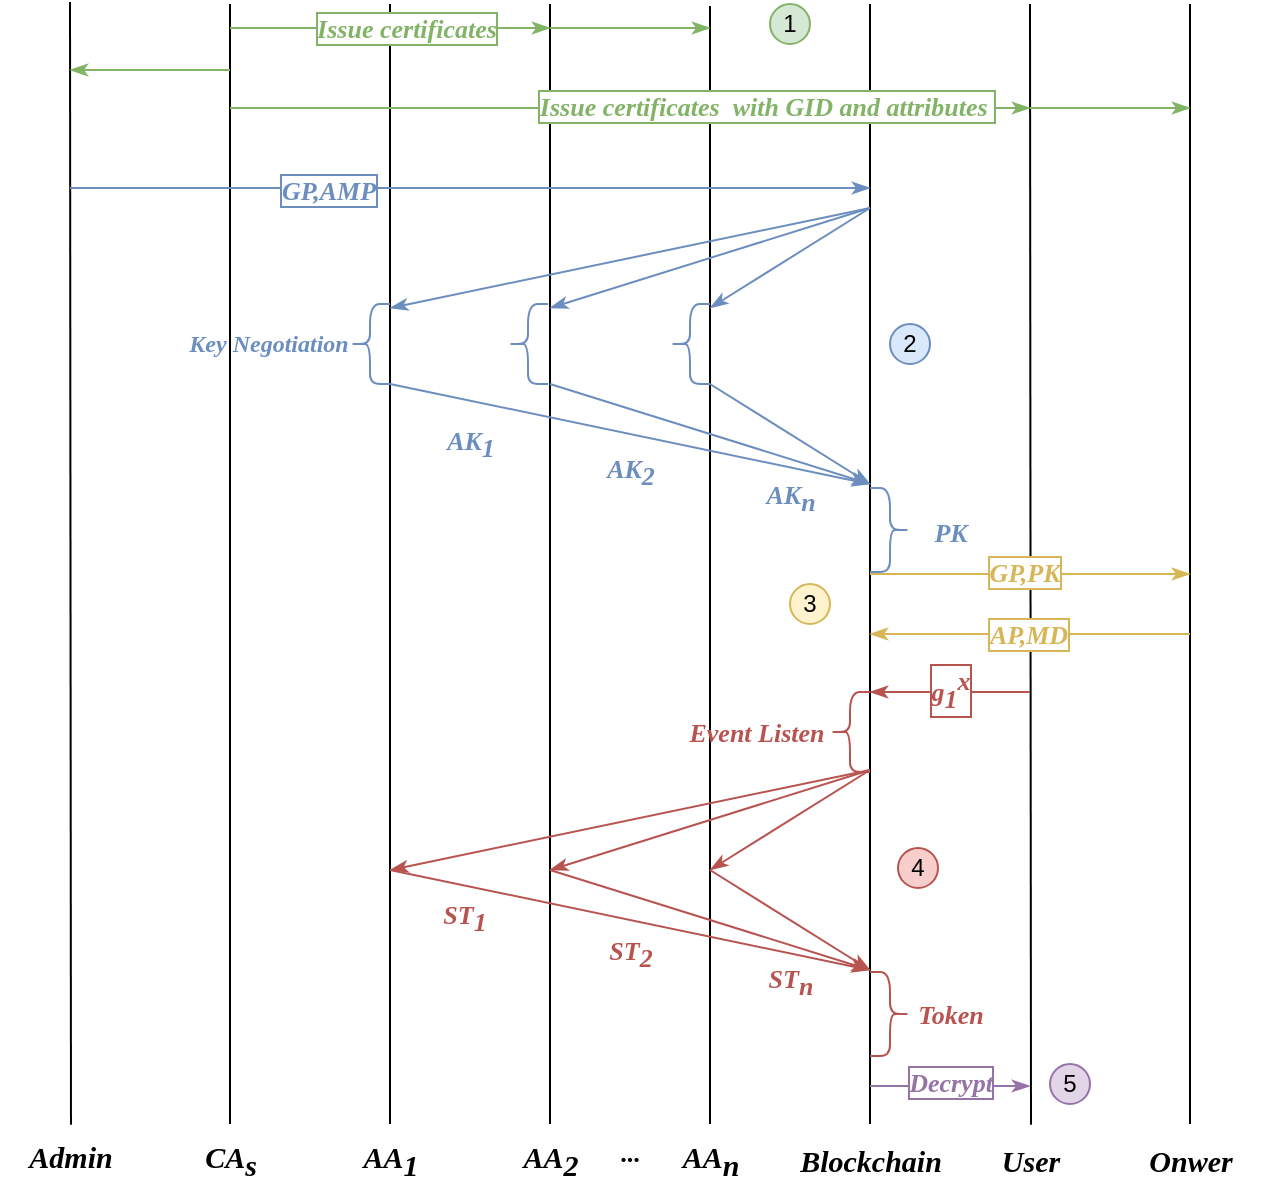 <mxfile version="21.6.8" type="github">
  <diagram name="第 1 页" id="uIp9_sblfixBUAIgZwkg">
    <mxGraphModel dx="739" dy="508" grid="1" gridSize="10" guides="1" tooltips="1" connect="1" arrows="1" fold="1" page="1" pageScale="1" pageWidth="827" pageHeight="1169" math="0" shadow="0">
      <root>
        <mxCell id="0" />
        <mxCell id="1" parent="0" />
        <mxCell id="2YJbEfZzeCw0bkBX_K2v-1" value="" style="endArrow=none;html=1;rounded=0;jumpStyle=sharp;endFill=0;fontFamily=Times New Roman;fontStyle=3;fontSize=13;" edge="1" parent="1">
          <mxGeometry width="50" height="50" relative="1" as="geometry">
            <mxPoint x="120" y="340" as="sourcePoint" />
            <mxPoint x="120" y="900" as="targetPoint" />
          </mxGeometry>
        </mxCell>
        <mxCell id="2YJbEfZzeCw0bkBX_K2v-4" value="" style="endArrow=none;html=1;rounded=0;jumpStyle=sharp;endFill=0;fontFamily=Times New Roman;fontStyle=3;fontSize=13;" edge="1" parent="1">
          <mxGeometry width="50" height="50" relative="1" as="geometry">
            <mxPoint x="360" y="341" as="sourcePoint" />
            <mxPoint x="360" y="900" as="targetPoint" />
          </mxGeometry>
        </mxCell>
        <mxCell id="2YJbEfZzeCw0bkBX_K2v-2" value="" style="endArrow=none;html=1;rounded=0;jumpStyle=sharp;endFill=0;fontFamily=Times New Roman;fontStyle=3;entryX=0.507;entryY=-0.02;entryDx=0;entryDy=0;entryPerimeter=0;fontSize=13;strokeWidth=1;" edge="1" parent="1" target="2YJbEfZzeCw0bkBX_K2v-33">
          <mxGeometry width="50" height="50" relative="1" as="geometry">
            <mxPoint x="40" y="339" as="sourcePoint" />
            <mxPoint x="40" y="880" as="targetPoint" />
          </mxGeometry>
        </mxCell>
        <mxCell id="2YJbEfZzeCw0bkBX_K2v-3" value="" style="endArrow=none;html=1;rounded=0;jumpStyle=sharp;endFill=0;fontFamily=Times New Roman;fontStyle=3;fontSize=13;" edge="1" parent="1">
          <mxGeometry width="50" height="50" relative="1" as="geometry">
            <mxPoint x="280" y="340" as="sourcePoint" />
            <mxPoint x="280" y="900" as="targetPoint" />
          </mxGeometry>
        </mxCell>
        <mxCell id="2YJbEfZzeCw0bkBX_K2v-5" value="" style="endArrow=none;html=1;rounded=0;jumpStyle=sharp;endFill=0;fontFamily=Times New Roman;fontStyle=3;fontSize=13;" edge="1" parent="1">
          <mxGeometry width="50" height="50" relative="1" as="geometry">
            <mxPoint x="200" y="340" as="sourcePoint" />
            <mxPoint x="200" y="900" as="targetPoint" />
          </mxGeometry>
        </mxCell>
        <mxCell id="2YJbEfZzeCw0bkBX_K2v-6" value="" style="endArrow=none;html=1;rounded=0;jumpStyle=sharp;endFill=0;fontFamily=Times New Roman;fontStyle=3;fontSize=13;" edge="1" parent="1">
          <mxGeometry width="50" height="50" relative="1" as="geometry">
            <mxPoint x="440" y="340" as="sourcePoint" />
            <mxPoint x="440" y="900" as="targetPoint" />
          </mxGeometry>
        </mxCell>
        <mxCell id="2YJbEfZzeCw0bkBX_K2v-7" value="" style="endArrow=none;html=1;rounded=0;jumpStyle=sharp;endFill=0;fontFamily=Times New Roman;fontStyle=3;fontSize=13;" edge="1" parent="1">
          <mxGeometry width="50" height="50" relative="1" as="geometry">
            <mxPoint x="600" y="340" as="sourcePoint" />
            <mxPoint x="600" y="900" as="targetPoint" />
          </mxGeometry>
        </mxCell>
        <mxCell id="2YJbEfZzeCw0bkBX_K2v-8" value="" style="endArrow=none;html=1;rounded=0;jumpStyle=sharp;endFill=0;fontFamily=Times New Roman;fontStyle=3;entryX=0.51;entryY=-0.087;entryDx=0;entryDy=0;entryPerimeter=0;fontSize=13;" edge="1" parent="1" target="2YJbEfZzeCw0bkBX_K2v-42">
          <mxGeometry width="50" height="50" relative="1" as="geometry">
            <mxPoint x="520" y="340" as="sourcePoint" />
            <mxPoint x="520" y="880" as="targetPoint" />
          </mxGeometry>
        </mxCell>
        <mxCell id="2YJbEfZzeCw0bkBX_K2v-10" value="" style="endArrow=classicThin;html=1;rounded=0;endFill=1;fontFamily=Times New Roman;fontStyle=3;fillColor=#d5e8d4;strokeColor=#82b366;fontSize=13;" edge="1" parent="1">
          <mxGeometry width="50" height="50" relative="1" as="geometry">
            <mxPoint x="120" y="352" as="sourcePoint" />
            <mxPoint x="280" y="352" as="targetPoint" />
          </mxGeometry>
        </mxCell>
        <mxCell id="2YJbEfZzeCw0bkBX_K2v-45" value="Issue certificates" style="edgeLabel;html=1;align=center;verticalAlign=middle;resizable=0;points=[];fontFamily=Times New Roman;fontStyle=3;fontColor=#82B366;fontSize=13;labelBorderColor=#82B366;" vertex="1" connectable="0" parent="2YJbEfZzeCw0bkBX_K2v-10">
          <mxGeometry x="-0.087" y="-2" relative="1" as="geometry">
            <mxPoint x="15" y="-2" as="offset" />
          </mxGeometry>
        </mxCell>
        <mxCell id="2YJbEfZzeCw0bkBX_K2v-11" value="" style="endArrow=classicThin;html=1;rounded=0;endFill=1;fontFamily=Times New Roman;fontStyle=3;fillColor=#d5e8d4;strokeColor=#82b366;fontSize=13;" edge="1" parent="1">
          <mxGeometry width="50" height="50" relative="1" as="geometry">
            <mxPoint x="280" y="352" as="sourcePoint" />
            <mxPoint x="360" y="352" as="targetPoint" />
          </mxGeometry>
        </mxCell>
        <mxCell id="2YJbEfZzeCw0bkBX_K2v-12" value="" style="endArrow=classicThin;html=1;rounded=0;endFill=1;fontFamily=Times New Roman;fontStyle=3;fillColor=#d5e8d4;strokeColor=#82b366;fontSize=13;" edge="1" parent="1">
          <mxGeometry width="50" height="50" relative="1" as="geometry">
            <mxPoint x="120" y="392" as="sourcePoint" />
            <mxPoint x="520" y="392" as="targetPoint" />
          </mxGeometry>
        </mxCell>
        <mxCell id="2YJbEfZzeCw0bkBX_K2v-46" value="Issue certificates&amp;nbsp; with GID and attributes&amp;nbsp;" style="edgeLabel;html=1;align=center;verticalAlign=middle;resizable=0;points=[];fontFamily=Times New Roman;fontStyle=3;fontColor=#82B366;fontSize=13;labelBorderColor=#82B366;" vertex="1" connectable="0" parent="2YJbEfZzeCw0bkBX_K2v-12">
          <mxGeometry x="0.34" relative="1" as="geometry">
            <mxPoint y="-1" as="offset" />
          </mxGeometry>
        </mxCell>
        <mxCell id="2YJbEfZzeCw0bkBX_K2v-13" value="" style="endArrow=classicThin;html=1;rounded=0;endFill=1;fontFamily=Times New Roman;fontStyle=3;fillColor=#d5e8d4;strokeColor=#82b366;fontSize=13;" edge="1" parent="1">
          <mxGeometry width="50" height="50" relative="1" as="geometry">
            <mxPoint x="520" y="392" as="sourcePoint" />
            <mxPoint x="600" y="392" as="targetPoint" />
          </mxGeometry>
        </mxCell>
        <mxCell id="2YJbEfZzeCw0bkBX_K2v-16" value="" style="endArrow=classicThin;html=1;rounded=0;endFill=1;fontFamily=Times New Roman;fontStyle=3;fillColor=#dae8fc;strokeColor=#6c8ebf;fontSize=13;" edge="1" parent="1">
          <mxGeometry width="50" height="50" relative="1" as="geometry">
            <mxPoint x="40" y="432" as="sourcePoint" />
            <mxPoint x="440" y="432" as="targetPoint" />
          </mxGeometry>
        </mxCell>
        <mxCell id="2YJbEfZzeCw0bkBX_K2v-47" value="GP,AMP" style="edgeLabel;html=1;align=center;verticalAlign=middle;resizable=0;points=[];fontFamily=Times New Roman;fontStyle=3;fontColor=#6c8ebf;fontSize=13;labelBorderColor=#6C8EBF;" vertex="1" connectable="0" parent="2YJbEfZzeCw0bkBX_K2v-16">
          <mxGeometry x="-0.355" y="-1" relative="1" as="geometry">
            <mxPoint as="offset" />
          </mxGeometry>
        </mxCell>
        <mxCell id="2YJbEfZzeCw0bkBX_K2v-17" value="" style="endArrow=classicThin;html=1;rounded=0;endFill=1;fontFamily=Times New Roman;fontStyle=3;fillColor=#dae8fc;strokeColor=#6c8ebf;fontSize=13;" edge="1" parent="1">
          <mxGeometry width="50" height="50" relative="1" as="geometry">
            <mxPoint x="440" y="442" as="sourcePoint" />
            <mxPoint x="200" y="492" as="targetPoint" />
          </mxGeometry>
        </mxCell>
        <mxCell id="2YJbEfZzeCw0bkBX_K2v-18" value="" style="endArrow=classicThin;html=1;rounded=0;endFill=1;fontFamily=Times New Roman;fontStyle=3;fillColor=#dae8fc;strokeColor=#6c8ebf;fontSize=13;" edge="1" parent="1">
          <mxGeometry width="50" height="50" relative="1" as="geometry">
            <mxPoint x="440" y="442" as="sourcePoint" />
            <mxPoint x="280" y="492" as="targetPoint" />
          </mxGeometry>
        </mxCell>
        <mxCell id="2YJbEfZzeCw0bkBX_K2v-19" value="" style="endArrow=classicThin;html=1;rounded=0;endFill=1;fontFamily=Times New Roman;fontStyle=3;fillColor=#dae8fc;strokeColor=#6c8ebf;fontSize=13;" edge="1" parent="1">
          <mxGeometry width="50" height="50" relative="1" as="geometry">
            <mxPoint x="440" y="442" as="sourcePoint" />
            <mxPoint x="360" y="492" as="targetPoint" />
          </mxGeometry>
        </mxCell>
        <mxCell id="2YJbEfZzeCw0bkBX_K2v-20" value="" style="endArrow=classicThin;html=1;rounded=0;endFill=1;fontFamily=Times New Roman;fontStyle=3;fillColor=#dae8fc;strokeColor=#6c8ebf;fontSize=13;" edge="1" parent="1">
          <mxGeometry width="50" height="50" relative="1" as="geometry">
            <mxPoint x="200" y="530" as="sourcePoint" />
            <mxPoint x="440" y="580" as="targetPoint" />
          </mxGeometry>
        </mxCell>
        <mxCell id="2YJbEfZzeCw0bkBX_K2v-21" value="" style="endArrow=classicThin;html=1;rounded=0;endFill=1;fontFamily=Times New Roman;fontStyle=3;fillColor=#dae8fc;strokeColor=#6c8ebf;fontSize=13;" edge="1" parent="1">
          <mxGeometry width="50" height="50" relative="1" as="geometry">
            <mxPoint x="280" y="530" as="sourcePoint" />
            <mxPoint x="440" y="580" as="targetPoint" />
          </mxGeometry>
        </mxCell>
        <mxCell id="2YJbEfZzeCw0bkBX_K2v-22" value="" style="endArrow=classicThin;html=1;rounded=0;endFill=1;fontFamily=Times New Roman;fontStyle=3;fillColor=#dae8fc;strokeColor=#6c8ebf;fontSize=13;" edge="1" parent="1">
          <mxGeometry width="50" height="50" relative="1" as="geometry">
            <mxPoint x="360" y="530" as="sourcePoint" />
            <mxPoint x="440" y="580" as="targetPoint" />
          </mxGeometry>
        </mxCell>
        <mxCell id="2YJbEfZzeCw0bkBX_K2v-23" value="" style="endArrow=classicThin;html=1;rounded=0;endFill=1;fontFamily=Times New Roman;fontStyle=3;fillColor=#fff2cc;strokeColor=#d6b656;fontSize=13;" edge="1" parent="1">
          <mxGeometry width="50" height="50" relative="1" as="geometry">
            <mxPoint x="440" y="625" as="sourcePoint" />
            <mxPoint x="600" y="625" as="targetPoint" />
          </mxGeometry>
        </mxCell>
        <mxCell id="2YJbEfZzeCw0bkBX_K2v-53" value="GP,PK" style="edgeLabel;html=1;align=center;verticalAlign=middle;resizable=0;points=[];fontFamily=Times New Roman;fontStyle=3;fontColor=#d6b656;fontSize=13;labelBackgroundColor=default;labelBorderColor=#D6B656;" vertex="1" connectable="0" parent="2YJbEfZzeCw0bkBX_K2v-23">
          <mxGeometry x="0.412" y="1" relative="1" as="geometry">
            <mxPoint x="-36" as="offset" />
          </mxGeometry>
        </mxCell>
        <mxCell id="2YJbEfZzeCw0bkBX_K2v-24" value="" style="endArrow=classicThin;html=1;rounded=0;endFill=1;fontFamily=Times New Roman;fontStyle=3;fillColor=#f8cecc;strokeColor=#b85450;fontColor=#B85450;fontSize=13;" edge="1" parent="1">
          <mxGeometry width="50" height="50" relative="1" as="geometry">
            <mxPoint x="520" y="684" as="sourcePoint" />
            <mxPoint x="440" y="684" as="targetPoint" />
          </mxGeometry>
        </mxCell>
        <mxCell id="2YJbEfZzeCw0bkBX_K2v-66" value="g&lt;sub style=&quot;font-size: 13px;&quot;&gt;1&lt;/sub&gt;&lt;sup style=&quot;font-size: 13px;&quot;&gt;x&lt;/sup&gt;" style="edgeLabel;html=1;align=center;verticalAlign=middle;resizable=0;points=[];fontFamily=Times New Roman;fontStyle=3;fontColor=#B85450;fontSize=13;labelBorderColor=#B85450;" vertex="1" connectable="0" parent="2YJbEfZzeCw0bkBX_K2v-24">
          <mxGeometry y="-1" relative="1" as="geometry">
            <mxPoint as="offset" />
          </mxGeometry>
        </mxCell>
        <mxCell id="2YJbEfZzeCw0bkBX_K2v-25" value="" style="endArrow=classicThin;html=1;rounded=0;endFill=1;fontFamily=Times New Roman;fontStyle=3;fontColor=#B85450;fillColor=#f8cecc;strokeColor=#b85450;fontSize=13;" edge="1" parent="1">
          <mxGeometry width="50" height="50" relative="1" as="geometry">
            <mxPoint x="440" y="723" as="sourcePoint" />
            <mxPoint x="200" y="773" as="targetPoint" />
          </mxGeometry>
        </mxCell>
        <mxCell id="2YJbEfZzeCw0bkBX_K2v-26" value="" style="endArrow=classicThin;html=1;rounded=0;endFill=1;fontFamily=Times New Roman;fontStyle=3;fontColor=#B85450;fillColor=#f8cecc;strokeColor=#b85450;fontSize=13;" edge="1" parent="1">
          <mxGeometry width="50" height="50" relative="1" as="geometry">
            <mxPoint x="440" y="723" as="sourcePoint" />
            <mxPoint x="280" y="773" as="targetPoint" />
          </mxGeometry>
        </mxCell>
        <mxCell id="2YJbEfZzeCw0bkBX_K2v-27" value="" style="endArrow=classicThin;html=1;rounded=0;endFill=1;fontFamily=Times New Roman;fontStyle=3;fontColor=#B85450;fillColor=#f8cecc;strokeColor=#b85450;fontSize=13;" edge="1" parent="1">
          <mxGeometry width="50" height="50" relative="1" as="geometry">
            <mxPoint x="440" y="723" as="sourcePoint" />
            <mxPoint x="360" y="773" as="targetPoint" />
          </mxGeometry>
        </mxCell>
        <mxCell id="2YJbEfZzeCw0bkBX_K2v-28" value="" style="endArrow=classicThin;html=1;rounded=0;endFill=1;fontFamily=Times New Roman;fontStyle=3;fontColor=#B85450;fillColor=#f8cecc;strokeColor=#b85450;fontSize=13;" edge="1" parent="1">
          <mxGeometry width="50" height="50" relative="1" as="geometry">
            <mxPoint x="360" y="773" as="sourcePoint" />
            <mxPoint x="440" y="823" as="targetPoint" />
          </mxGeometry>
        </mxCell>
        <mxCell id="2YJbEfZzeCw0bkBX_K2v-29" value="" style="endArrow=classicThin;html=1;rounded=0;endFill=1;fontFamily=Times New Roman;fontStyle=3;fontColor=#B85450;fillColor=#f8cecc;strokeColor=#b85450;fontSize=13;" edge="1" parent="1">
          <mxGeometry width="50" height="50" relative="1" as="geometry">
            <mxPoint x="280" y="773" as="sourcePoint" />
            <mxPoint x="440" y="823" as="targetPoint" />
          </mxGeometry>
        </mxCell>
        <mxCell id="2YJbEfZzeCw0bkBX_K2v-30" value="" style="endArrow=classicThin;html=1;rounded=0;endFill=1;fontFamily=Times New Roman;fontStyle=3;fontColor=#B85450;fillColor=#f8cecc;strokeColor=#b85450;fontSize=13;" edge="1" parent="1">
          <mxGeometry width="50" height="50" relative="1" as="geometry">
            <mxPoint x="200" y="773" as="sourcePoint" />
            <mxPoint x="440" y="823" as="targetPoint" />
          </mxGeometry>
        </mxCell>
        <mxCell id="2YJbEfZzeCw0bkBX_K2v-31" value="" style="endArrow=classicThin;html=1;rounded=0;endFill=1;fontFamily=Times New Roman;fontStyle=3;fillColor=#e1d5e7;strokeColor=#9673a6;fontSize=13;" edge="1" parent="1">
          <mxGeometry width="50" height="50" relative="1" as="geometry">
            <mxPoint x="440" y="881" as="sourcePoint" />
            <mxPoint x="520" y="881" as="targetPoint" />
          </mxGeometry>
        </mxCell>
        <mxCell id="2YJbEfZzeCw0bkBX_K2v-67" value="Decrypt" style="edgeLabel;html=1;align=center;verticalAlign=middle;resizable=0;points=[];fontFamily=Times New Roman;fontStyle=3;fontColor=#9673a6;fontSize=13;labelBorderColor=#9673a6;" vertex="1" connectable="0" parent="2YJbEfZzeCw0bkBX_K2v-31">
          <mxGeometry x="0.1" y="-1" relative="1" as="geometry">
            <mxPoint x="-4" y="-3" as="offset" />
          </mxGeometry>
        </mxCell>
        <mxCell id="2YJbEfZzeCw0bkBX_K2v-33" value="Admin" style="text;html=1;align=center;verticalAlign=middle;resizable=0;points=[];autosize=1;strokeColor=none;fillColor=none;fontFamily=Times New Roman;fontStyle=3;fontSize=15;" vertex="1" parent="1">
          <mxGeometry x="5" y="901" width="70" height="30" as="geometry" />
        </mxCell>
        <mxCell id="2YJbEfZzeCw0bkBX_K2v-34" value="CA&lt;sub style=&quot;font-size: 15px;&quot;&gt;s&lt;/sub&gt;" style="text;html=1;align=center;verticalAlign=middle;resizable=0;points=[];autosize=1;strokeColor=none;fillColor=none;fontFamily=Times New Roman;fontStyle=3;fontSize=15;" vertex="1" parent="1">
          <mxGeometry x="95" y="898" width="50" height="40" as="geometry" />
        </mxCell>
        <mxCell id="2YJbEfZzeCw0bkBX_K2v-37" value="AA&lt;sub style=&quot;font-size: 15px;&quot;&gt;1&lt;/sub&gt;" style="text;html=1;align=center;verticalAlign=middle;resizable=0;points=[];autosize=1;strokeColor=none;fillColor=none;fontFamily=Times New Roman;fontStyle=3;fontSize=15;" vertex="1" parent="1">
          <mxGeometry x="175" y="898" width="50" height="40" as="geometry" />
        </mxCell>
        <mxCell id="2YJbEfZzeCw0bkBX_K2v-38" value="AA&lt;sub style=&quot;font-size: 15px;&quot;&gt;2&lt;/sub&gt;" style="text;html=1;align=center;verticalAlign=middle;resizable=0;points=[];autosize=1;strokeColor=none;fillColor=none;fontFamily=Times New Roman;fontStyle=3;fontSize=15;" vertex="1" parent="1">
          <mxGeometry x="255" y="898" width="50" height="40" as="geometry" />
        </mxCell>
        <mxCell id="2YJbEfZzeCw0bkBX_K2v-39" value="AA&lt;span style=&quot;font-size: 15px;&quot;&gt;&lt;sub style=&quot;font-size: 15px;&quot;&gt;n&lt;/sub&gt;&lt;/span&gt;" style="text;html=1;align=center;verticalAlign=middle;resizable=0;points=[];autosize=1;strokeColor=none;fillColor=none;fontFamily=Times New Roman;fontStyle=3;fontSize=15;" vertex="1" parent="1">
          <mxGeometry x="335" y="898" width="50" height="40" as="geometry" />
        </mxCell>
        <mxCell id="2YJbEfZzeCw0bkBX_K2v-40" value="..." style="text;html=1;align=center;verticalAlign=middle;resizable=0;points=[];autosize=1;strokeColor=none;fillColor=none;fontFamily=Times New Roman;fontStyle=3;fontSize=13;" vertex="1" parent="1">
          <mxGeometry x="305" y="899" width="30" height="30" as="geometry" />
        </mxCell>
        <mxCell id="2YJbEfZzeCw0bkBX_K2v-41" value="Blockchain" style="text;html=1;align=center;verticalAlign=middle;resizable=0;points=[];autosize=1;strokeColor=none;fillColor=none;fontFamily=Times New Roman;fontStyle=3;fontSize=15;" vertex="1" parent="1">
          <mxGeometry x="395" y="903" width="90" height="30" as="geometry" />
        </mxCell>
        <mxCell id="2YJbEfZzeCw0bkBX_K2v-42" value="User" style="text;html=1;align=center;verticalAlign=middle;resizable=0;points=[];autosize=1;strokeColor=none;fillColor=none;fontFamily=Times New Roman;fontStyle=3;fontSize=15;" vertex="1" parent="1">
          <mxGeometry x="495" y="903" width="50" height="30" as="geometry" />
        </mxCell>
        <mxCell id="2YJbEfZzeCw0bkBX_K2v-43" value="Onwer" style="text;html=1;align=center;verticalAlign=middle;resizable=0;points=[];autosize=1;strokeColor=none;fillColor=none;fontFamily=Times New Roman;fontStyle=3;fontSize=15;" vertex="1" parent="1">
          <mxGeometry x="565" y="903" width="70" height="30" as="geometry" />
        </mxCell>
        <mxCell id="2YJbEfZzeCw0bkBX_K2v-48" value="AK&lt;sub style=&quot;font-size: 13px;&quot;&gt;1&lt;/sub&gt;" style="text;html=1;align=center;verticalAlign=middle;resizable=0;points=[];autosize=1;fontFamily=Times New Roman;fontStyle=3;fontColor=#6c8ebf;fontSize=13;" vertex="1" parent="1">
          <mxGeometry x="215" y="545" width="50" height="30" as="geometry" />
        </mxCell>
        <mxCell id="2YJbEfZzeCw0bkBX_K2v-49" value="AK&lt;sub style=&quot;font-size: 13px;&quot;&gt;2&lt;/sub&gt;" style="text;html=1;align=center;verticalAlign=middle;resizable=0;points=[];autosize=1;strokeColor=none;fillColor=none;fontFamily=Times New Roman;fontStyle=3;fontColor=#6c8ebf;fontSize=13;" vertex="1" parent="1">
          <mxGeometry x="295" y="559" width="50" height="30" as="geometry" />
        </mxCell>
        <mxCell id="2YJbEfZzeCw0bkBX_K2v-50" value="AK&lt;span style=&quot;font-size: 13px;&quot;&gt;&lt;sub style=&quot;font-size: 13px;&quot;&gt;n&lt;/sub&gt;&lt;/span&gt;" style="text;html=1;align=center;verticalAlign=middle;resizable=0;points=[];autosize=1;strokeColor=none;fillColor=none;fontFamily=Times New Roman;fontStyle=3;fontColor=#6c8ebf;fontSize=13;" vertex="1" parent="1">
          <mxGeometry x="375" y="572" width="50" height="30" as="geometry" />
        </mxCell>
        <mxCell id="2YJbEfZzeCw0bkBX_K2v-51" value="" style="shape=curlyBracket;whiteSpace=wrap;html=1;rounded=1;flipH=1;labelPosition=right;verticalLabelPosition=middle;align=left;verticalAlign=middle;size=0.5;fontFamily=Times New Roman;fontStyle=3;fillColor=#dae8fc;strokeColor=#6c8ebf;fontSize=13;" vertex="1" parent="1">
          <mxGeometry x="440" y="582" width="20" height="42" as="geometry" />
        </mxCell>
        <mxCell id="2YJbEfZzeCw0bkBX_K2v-52" value="&lt;font color=&quot;#6c8ebf&quot; style=&quot;font-size: 13px;&quot;&gt;PK&lt;/font&gt;" style="text;html=1;align=center;verticalAlign=middle;resizable=0;points=[];autosize=1;strokeColor=none;fillColor=none;fontFamily=Times New Roman;fontStyle=3;fontSize=13;" vertex="1" parent="1">
          <mxGeometry x="460" y="589" width="40" height="30" as="geometry" />
        </mxCell>
        <mxCell id="2YJbEfZzeCw0bkBX_K2v-56" value="" style="shape=curlyBracket;whiteSpace=wrap;html=1;rounded=1;labelPosition=left;verticalLabelPosition=middle;align=right;verticalAlign=middle;fontFamily=Times New Roman;fontStyle=3;fillColor=#f8cecc;strokeColor=#b85450;fontSize=13;" vertex="1" parent="1">
          <mxGeometry x="420" y="684" width="20" height="40" as="geometry" />
        </mxCell>
        <mxCell id="2YJbEfZzeCw0bkBX_K2v-57" value="&lt;font style=&quot;font-size: 13px;&quot;&gt;Event Listen&lt;/font&gt;" style="text;html=1;align=center;verticalAlign=middle;resizable=0;points=[];autosize=1;strokeColor=none;fillColor=none;fontFamily=Times New Roman;fontStyle=3;fontColor=#B85450;fontSize=13;" vertex="1" parent="1">
          <mxGeometry x="338" y="689" width="90" height="30" as="geometry" />
        </mxCell>
        <mxCell id="2YJbEfZzeCw0bkBX_K2v-58" value="ST&lt;sub style=&quot;font-size: 13px;&quot;&gt;1&lt;/sub&gt;" style="text;html=1;align=center;verticalAlign=middle;resizable=0;points=[];autosize=1;strokeColor=none;fillColor=none;fontFamily=Times New Roman;fontStyle=3;fontColor=#B85450;fontSize=13;" vertex="1" parent="1">
          <mxGeometry x="212" y="782" width="50" height="30" as="geometry" />
        </mxCell>
        <mxCell id="2YJbEfZzeCw0bkBX_K2v-60" value="ST&lt;sub style=&quot;font-size: 13px;&quot;&gt;2&lt;/sub&gt;" style="text;html=1;align=center;verticalAlign=middle;resizable=0;points=[];autosize=1;strokeColor=none;fillColor=none;fontFamily=Times New Roman;fontStyle=3;fontColor=#B85450;fontSize=13;" vertex="1" parent="1">
          <mxGeometry x="295" y="800" width="50" height="30" as="geometry" />
        </mxCell>
        <mxCell id="2YJbEfZzeCw0bkBX_K2v-61" value="ST&lt;sub style=&quot;font-size: 13px;&quot;&gt;n&lt;/sub&gt;" style="text;html=1;align=center;verticalAlign=middle;resizable=0;points=[];autosize=1;strokeColor=none;fillColor=none;fontFamily=Times New Roman;fontStyle=3;fontColor=#B85450;fontSize=13;" vertex="1" parent="1">
          <mxGeometry x="375" y="814" width="50" height="30" as="geometry" />
        </mxCell>
        <mxCell id="2YJbEfZzeCw0bkBX_K2v-63" value="" style="shape=curlyBracket;whiteSpace=wrap;html=1;rounded=1;flipH=1;labelPosition=right;verticalLabelPosition=middle;align=left;verticalAlign=middle;size=0.5;fontFamily=Times New Roman;fontStyle=3;fillColor=#f8cecc;strokeColor=#b85450;fontSize=13;" vertex="1" parent="1">
          <mxGeometry x="440" y="824" width="20" height="42" as="geometry" />
        </mxCell>
        <mxCell id="2YJbEfZzeCw0bkBX_K2v-64" value="Token" style="text;html=1;align=center;verticalAlign=middle;resizable=0;points=[];autosize=1;strokeColor=none;fillColor=none;fontFamily=Times New Roman;fontStyle=3;fontColor=#B85450;fontSize=13;" vertex="1" parent="1">
          <mxGeometry x="450" y="830" width="60" height="30" as="geometry" />
        </mxCell>
        <mxCell id="2YJbEfZzeCw0bkBX_K2v-68" value="" style="endArrow=classicThin;html=1;rounded=0;endFill=1;fontFamily=Times New Roman;fontStyle=3;fillColor=#fff2cc;strokeColor=#d6b656;fontSize=13;" edge="1" parent="1">
          <mxGeometry width="50" height="50" relative="1" as="geometry">
            <mxPoint x="600" y="655" as="sourcePoint" />
            <mxPoint x="440" y="655" as="targetPoint" />
          </mxGeometry>
        </mxCell>
        <mxCell id="2YJbEfZzeCw0bkBX_K2v-69" value="AP,MD" style="edgeLabel;html=1;align=center;verticalAlign=middle;resizable=0;points=[];fontFamily=Times New Roman;fontStyle=3;fontColor=#D6B656;fontSize=13;labelBorderColor=#D6B656;" vertex="1" connectable="0" parent="2YJbEfZzeCw0bkBX_K2v-68">
          <mxGeometry x="-0.024" y="2" relative="1" as="geometry">
            <mxPoint x="-3" y="-2" as="offset" />
          </mxGeometry>
        </mxCell>
        <mxCell id="2YJbEfZzeCw0bkBX_K2v-71" value="" style="shape=curlyBracket;html=1;rounded=1;labelPosition=left;verticalLabelPosition=middle;align=right;verticalAlign=middle;fontFamily=Times New Roman;fontStyle=3;fillColor=#dae8fc;strokeColor=#6c8ebf;fontColor=#6c8ebf;fontSize=13;" vertex="1" parent="1">
          <mxGeometry x="180" y="490" width="20" height="40" as="geometry" />
        </mxCell>
        <mxCell id="2YJbEfZzeCw0bkBX_K2v-72" value="" style="shape=curlyBracket;html=1;rounded=1;labelPosition=left;verticalLabelPosition=middle;align=right;verticalAlign=middle;fontFamily=Times New Roman;fontStyle=3;fillColor=#dae8fc;strokeColor=#6c8ebf;fontColor=#6c8ebf;fontSize=13;" vertex="1" parent="1">
          <mxGeometry x="259" y="490" width="20" height="40" as="geometry" />
        </mxCell>
        <mxCell id="2YJbEfZzeCw0bkBX_K2v-74" value="" style="shape=curlyBracket;html=1;rounded=1;labelPosition=left;verticalLabelPosition=middle;align=right;verticalAlign=middle;fontFamily=Times New Roman;fontStyle=3;fillColor=#dae8fc;strokeColor=#6c8ebf;fontColor=#6c8ebf;fontSize=13;" vertex="1" parent="1">
          <mxGeometry x="340" y="490" width="20" height="40" as="geometry" />
        </mxCell>
        <mxCell id="2YJbEfZzeCw0bkBX_K2v-78" value="1" style="ellipse;whiteSpace=wrap;html=1;fillColor=#d5e8d4;strokeColor=#82b366;" vertex="1" parent="1">
          <mxGeometry x="390" y="340" width="20" height="20" as="geometry" />
        </mxCell>
        <mxCell id="2YJbEfZzeCw0bkBX_K2v-79" value="2" style="ellipse;whiteSpace=wrap;html=1;fillColor=#dae8fc;strokeColor=#6c8ebf;" vertex="1" parent="1">
          <mxGeometry x="450" y="500" width="20" height="20" as="geometry" />
        </mxCell>
        <mxCell id="2YJbEfZzeCw0bkBX_K2v-80" value="3" style="ellipse;whiteSpace=wrap;html=1;fillColor=#fff2cc;strokeColor=#d6b656;" vertex="1" parent="1">
          <mxGeometry x="400" y="630" width="20" height="20" as="geometry" />
        </mxCell>
        <mxCell id="2YJbEfZzeCw0bkBX_K2v-81" value="4" style="ellipse;whiteSpace=wrap;html=1;fillColor=#f8cecc;strokeColor=#b85450;" vertex="1" parent="1">
          <mxGeometry x="454" y="762" width="20" height="20" as="geometry" />
        </mxCell>
        <mxCell id="2YJbEfZzeCw0bkBX_K2v-82" value="5" style="ellipse;whiteSpace=wrap;html=1;fillColor=#e1d5e7;strokeColor=#9673a6;" vertex="1" parent="1">
          <mxGeometry x="530" y="870" width="20" height="20" as="geometry" />
        </mxCell>
        <mxCell id="2YJbEfZzeCw0bkBX_K2v-83" value="&lt;font face=&quot;Times New Roman&quot; color=&quot;#6c8ebf&quot;&gt;&lt;i&gt;&lt;b&gt;Key Negotiation&lt;/b&gt;&lt;/i&gt;&lt;/font&gt;" style="text;html=1;align=center;verticalAlign=middle;resizable=0;points=[];autosize=1;strokeColor=none;fillColor=none;" vertex="1" parent="1">
          <mxGeometry x="89" y="495" width="100" height="30" as="geometry" />
        </mxCell>
        <mxCell id="2YJbEfZzeCw0bkBX_K2v-85" value="" style="endArrow=classicThin;html=1;rounded=0;endFill=1;fillColor=#d5e8d4;strokeColor=#82b366;" edge="1" parent="1">
          <mxGeometry width="50" height="50" relative="1" as="geometry">
            <mxPoint x="120" y="373" as="sourcePoint" />
            <mxPoint x="40" y="373" as="targetPoint" />
          </mxGeometry>
        </mxCell>
      </root>
    </mxGraphModel>
  </diagram>
</mxfile>
